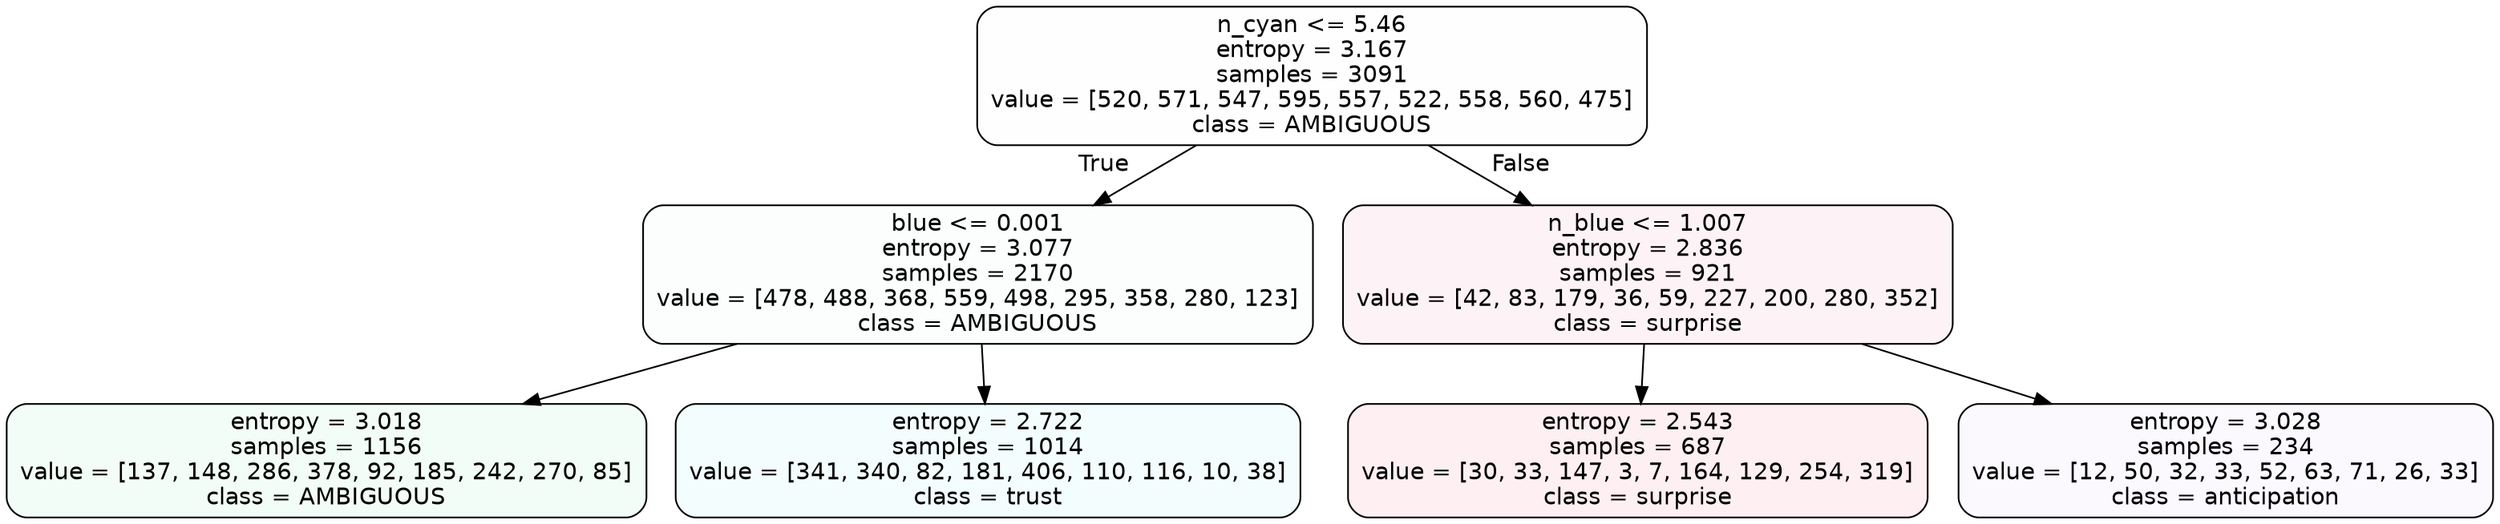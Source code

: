 digraph Tree {
node [shape=box, style="filled, rounded", color="black", fontname=helvetica] ;
edge [fontname=helvetica] ;
0 [label="n_cyan <= 5.46\nentropy = 3.167\nsamples = 3091\nvalue = [520, 571, 547, 595, 557, 522, 558, 560, 475]\nclass = AMBIGUOUS", fillcolor="#39e58101"] ;
1 [label="blue <= 0.001\nentropy = 3.077\nsamples = 2170\nvalue = [478, 488, 368, 559, 498, 295, 358, 280, 123]\nclass = AMBIGUOUS", fillcolor="#39e58105"] ;
0 -> 1 [labeldistance=2.5, labelangle=45, headlabel="True"] ;
2 [label="entropy = 3.018\nsamples = 1156\nvalue = [137, 148, 286, 378, 92, 185, 242, 270, 85]\nclass = AMBIGUOUS", fillcolor="#39e5810f"] ;
1 -> 2 ;
3 [label="entropy = 2.722\nsamples = 1014\nvalue = [341, 340, 82, 181, 406, 110, 116, 10, 38]\nclass = trust", fillcolor="#39d7e50d"] ;
1 -> 3 ;
4 [label="n_blue <= 1.007\nentropy = 2.836\nsamples = 921\nvalue = [42, 83, 179, 36, 59, 227, 200, 280, 352]\nclass = surprise", fillcolor="#e5396410"] ;
0 -> 4 [labeldistance=2.5, labelangle=-45, headlabel="False"] ;
5 [label="entropy = 2.543\nsamples = 687\nvalue = [30, 33, 147, 3, 7, 164, 129, 254, 319]\nclass = surprise", fillcolor="#e5396414"] ;
4 -> 5 ;
6 [label="entropy = 3.028\nsamples = 234\nvalue = [12, 50, 32, 33, 52, 63, 71, 26, 33]\nclass = anticipation", fillcolor="#8139e507"] ;
4 -> 6 ;
}